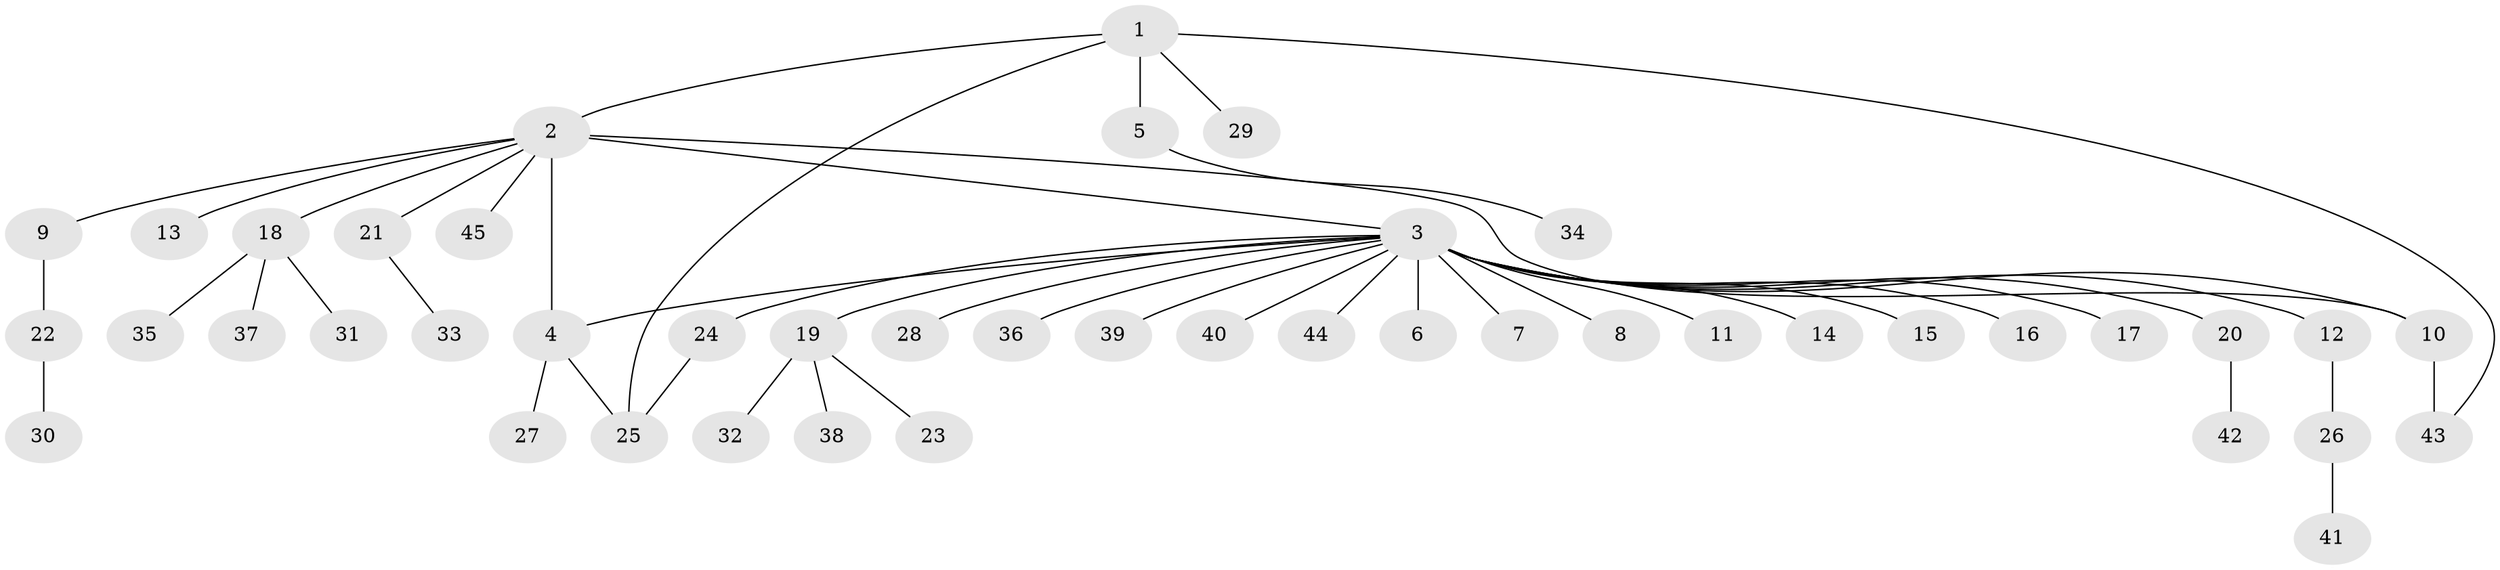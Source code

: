 // original degree distribution, {7: 0.011494252873563218, 22: 0.022988505747126436, 1: 0.6091954022988506, 2: 0.2413793103448276, 5: 0.034482758620689655, 4: 0.022988505747126436, 3: 0.05747126436781609}
// Generated by graph-tools (version 1.1) at 2025/35/03/09/25 02:35:36]
// undirected, 45 vertices, 49 edges
graph export_dot {
graph [start="1"]
  node [color=gray90,style=filled];
  1;
  2;
  3;
  4;
  5;
  6;
  7;
  8;
  9;
  10;
  11;
  12;
  13;
  14;
  15;
  16;
  17;
  18;
  19;
  20;
  21;
  22;
  23;
  24;
  25;
  26;
  27;
  28;
  29;
  30;
  31;
  32;
  33;
  34;
  35;
  36;
  37;
  38;
  39;
  40;
  41;
  42;
  43;
  44;
  45;
  1 -- 2 [weight=1.0];
  1 -- 5 [weight=2.0];
  1 -- 25 [weight=1.0];
  1 -- 29 [weight=1.0];
  1 -- 43 [weight=1.0];
  2 -- 3 [weight=1.0];
  2 -- 4 [weight=13.0];
  2 -- 9 [weight=1.0];
  2 -- 10 [weight=1.0];
  2 -- 13 [weight=1.0];
  2 -- 18 [weight=1.0];
  2 -- 21 [weight=1.0];
  2 -- 45 [weight=1.0];
  3 -- 4 [weight=1.0];
  3 -- 6 [weight=1.0];
  3 -- 7 [weight=1.0];
  3 -- 8 [weight=1.0];
  3 -- 10 [weight=1.0];
  3 -- 11 [weight=1.0];
  3 -- 12 [weight=1.0];
  3 -- 14 [weight=1.0];
  3 -- 15 [weight=1.0];
  3 -- 16 [weight=1.0];
  3 -- 17 [weight=1.0];
  3 -- 19 [weight=1.0];
  3 -- 20 [weight=1.0];
  3 -- 24 [weight=1.0];
  3 -- 28 [weight=1.0];
  3 -- 36 [weight=1.0];
  3 -- 39 [weight=1.0];
  3 -- 40 [weight=1.0];
  3 -- 44 [weight=1.0];
  4 -- 25 [weight=1.0];
  4 -- 27 [weight=1.0];
  5 -- 34 [weight=1.0];
  9 -- 22 [weight=3.0];
  10 -- 43 [weight=2.0];
  12 -- 26 [weight=2.0];
  18 -- 31 [weight=1.0];
  18 -- 35 [weight=1.0];
  18 -- 37 [weight=1.0];
  19 -- 23 [weight=1.0];
  19 -- 32 [weight=1.0];
  19 -- 38 [weight=1.0];
  20 -- 42 [weight=1.0];
  21 -- 33 [weight=1.0];
  22 -- 30 [weight=1.0];
  24 -- 25 [weight=1.0];
  26 -- 41 [weight=1.0];
}
